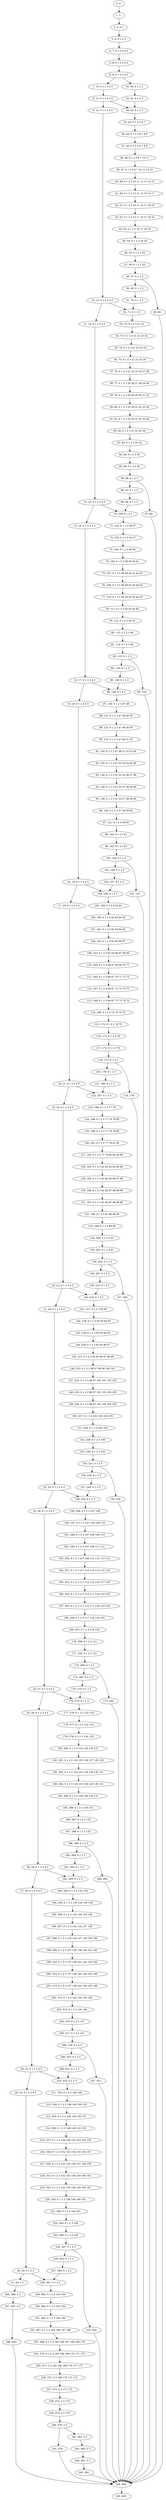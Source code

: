 digraph G {
0[label="0, 0: "];
1[label="1, 1: "];
2[label="2, 3: 0 1 "];
3[label="3, 4: 0 1 2 3 "];
4[label="4, 7: 0 1 2 3 4 5 "];
5[label="5, 8: 0 1 2 3 4 5 "];
6[label="6, 9: 0 1 2 3 4 5 "];
7[label="7, 10: 0 1 2 3 4 5 "];
8[label="8, 11: 0 1 2 3 4 5 "];
9[label="9, 12: 0 1 2 3 4 5 "];
10[label="10, 13: 0 1 2 3 4 5 "];
11[label="11, 14: 0 1 2 3 4 5 "];
12[label="12, 15: 0 1 2 3 4 5 "];
13[label="13, 16: 0 1 2 3 4 5 "];
14[label="14, 17: 0 1 2 3 4 5 "];
15[label="15, 18: 0 1 2 3 4 5 "];
16[label="16, 19: 0 1 2 3 4 5 "];
17[label="17, 20: 0 1 2 3 4 5 "];
18[label="18, 21: 0 1 2 3 4 5 "];
19[label="19, 22: 0 1 2 3 4 5 "];
20[label="20, 23: 0 1 2 3 4 5 "];
21[label="21, 24: 0 1 2 3 4 5 "];
22[label="22, 25: 0 1 2 3 4 5 "];
23[label="23, 26: 0 1 2 3 4 5 "];
24[label="24, 27: 0 1 2 3 4 5 "];
25[label="25, 28: 0 1 2 3 4 5 "];
26[label="26, 29: 0 1 2 3 4 5 "];
27[label="27, 30: 0 1 2 3 4 5 "];
28[label="28, 31: 0 1 2 3 4 5 "];
29[label="29, 32: 0 1 2 3 4 5 "];
30[label="30, 33: 0 1 2 3 "];
31[label="31, 34: 2 3 "];
32[label="32, 36: 0 1 2 3 "];
33[label="33, 41: 0 1 2 3 "];
34[label="34, 42: 0 1 2 3 "];
35[label="35, 43: 0 1 2 3 6 7 "];
36[label="36, 44: 0 1 2 3 6 7 8 9 "];
37[label="37, 45: 0 1 2 3 6 7 8 9 "];
38[label="38, 46: 0 1 2 3 6 7 10 11 "];
39[label="39, 47: 0 1 2 3 6 7 10 11 12 13 "];
40[label="40, 48: 0 1 2 3 10 11 12 13 14 15 "];
41[label="41, 49: 0 1 2 3 10 11 14 15 16 17 "];
42[label="42, 51: 0 1 2 3 10 11 16 17 18 19 "];
43[label="43, 52: 0 1 2 3 10 11 16 17 18 19 "];
44[label="44, 53: 0 1 2 3 16 17 18 19 "];
45[label="45, 54: 0 1 2 3 18 19 "];
46[label="46, 55: 0 1 2 3 20 "];
47[label="47, 56: 0 1 2 3 20 "];
48[label="48, 57: 0 1 2 3 "];
49[label="49, 60: "];
50[label="50, 62: 0 1 2 3 "];
51[label="51, 70: 0 1 2 3 "];
52[label="52, 71: 0 1 2 3 "];
53[label="53, 72: 0 1 2 3 21 22 "];
54[label="54, 73: 0 1 2 3 21 22 23 24 "];
55[label="55, 74: 0 1 2 3 21 22 23 24 "];
56[label="56, 75: 0 1 2 3 21 22 25 26 "];
57[label="57, 76: 0 1 2 3 21 22 25 26 27 28 "];
58[label="58, 77: 0 1 2 3 25 26 27 28 29 30 "];
59[label="59, 78: 0 1 2 3 25 26 29 30 31 32 "];
60[label="60, 80: 0 1 2 3 25 26 31 32 33 34 "];
61[label="61, 81: 0 1 2 3 25 26 31 32 33 34 "];
62[label="62, 82: 0 1 2 3 31 32 33 34 "];
63[label="63, 83: 0 1 2 3 33 34 "];
64[label="64, 84: 0 1 2 3 35 "];
65[label="65, 85: 0 1 2 3 35 "];
66[label="66, 86: 0 1 2 3 "];
67[label="67, 89: "];
68[label="68, 91: 0 1 2 3 "];
69[label="69, 99: 0 1 2 3 "];
70[label="70, 100: 0 1 2 3 "];
71[label="71, 102: 0 1 2 3 36 37 "];
72[label="72, 103: 0 1 2 3 36 37 "];
73[label="73, 104: 0 1 2 3 38 39 "];
74[label="74, 106: 0 1 2 3 38 39 40 41 "];
75[label="75, 107: 0 1 2 3 38 39 40 41 42 43 "];
76[label="76, 109: 0 1 2 3 38 39 42 43 44 45 "];
77[label="77, 110: 0 1 2 3 38 39 42 43 44 45 "];
78[label="78, 111: 0 1 2 3 42 43 44 45 "];
79[label="79, 112: 0 1 2 3 44 45 "];
80[label="80, 113: 0 1 2 3 46 "];
81[label="81, 114: 0 1 2 3 46 "];
82[label="82, 115: 0 1 2 3 "];
83[label="83, 118: "];
84[label="84, 120: 0 1 2 3 "];
85[label="85, 128: 0 1 2 3 "];
86[label="86, 129: 0 1 2 3 "];
87[label="87, 130: 0 1 2 3 47 48 "];
88[label="88, 131: 0 1 2 3 47 48 49 50 "];
89[label="89, 132: 0 1 2 3 47 48 49 50 "];
90[label="90, 133: 0 1 2 3 47 48 51 52 "];
91[label="91, 134: 0 1 2 3 47 48 51 52 53 54 "];
92[label="92, 135: 0 1 2 3 51 52 53 54 55 56 "];
93[label="93, 136: 0 1 2 3 51 52 55 56 57 58 "];
94[label="94, 138: 0 1 2 3 51 52 57 58 59 60 "];
95[label="95, 139: 0 1 2 3 51 52 57 58 59 60 "];
96[label="96, 140: 0 1 2 3 57 58 59 60 "];
97[label="97, 141: 0 1 2 3 59 60 "];
98[label="98, 142: 0 1 2 3 61 "];
99[label="99, 143: 0 1 2 3 61 "];
100[label="100, 144: 0 1 2 3 "];
101[label="101, 147: "];
102[label="102, 149: 0 1 2 3 "];
103[label="103, 157: 0 1 2 3 "];
104[label="104, 158: 0 1 2 3 "];
105[label="105, 159: 0 1 2 3 62 63 "];
106[label="106, 160: 0 1 2 3 62 63 64 65 "];
107[label="107, 161: 0 1 2 3 62 63 64 65 "];
108[label="108, 162: 0 1 2 3 62 63 66 67 "];
109[label="109, 163: 0 1 2 3 62 63 66 67 68 69 "];
110[label="110, 164: 0 1 2 3 66 67 68 69 70 71 "];
111[label="111, 165: 0 1 2 3 66 67 70 71 72 73 "];
112[label="112, 167: 0 1 2 3 66 67 72 73 74 75 "];
113[label="113, 168: 0 1 2 3 66 67 72 73 74 75 "];
114[label="114, 169: 0 1 2 3 72 73 74 75 "];
115[label="115, 170: 0 1 2 3 74 75 "];
116[label="116, 171: 0 1 2 3 76 "];
117[label="117, 172: 0 1 2 3 76 "];
118[label="118, 173: 0 1 2 3 "];
119[label="119, 176: "];
120[label="120, 178: 0 1 2 3 "];
121[label="121, 186: 0 1 2 3 "];
122[label="122, 187: 0 1 2 3 "];
123[label="123, 188: 0 1 2 3 77 78 "];
124[label="124, 189: 0 1 2 3 77 78 79 80 "];
125[label="125, 190: 0 1 2 3 77 78 79 80 "];
126[label="126, 191: 0 1 2 3 77 78 81 82 "];
127[label="127, 192: 0 1 2 3 77 78 81 82 83 84 "];
128[label="128, 193: 0 1 2 3 81 82 83 84 85 86 "];
129[label="129, 194: 0 1 2 3 81 82 85 86 87 88 "];
130[label="130, 196: 0 1 2 3 81 82 87 88 89 90 "];
131[label="131, 197: 0 1 2 3 81 82 87 88 89 90 "];
132[label="132, 198: 0 1 2 3 87 88 89 90 "];
133[label="133, 199: 0 1 2 3 89 90 "];
134[label="134, 200: 0 1 2 3 91 "];
135[label="135, 201: 0 1 2 3 91 "];
136[label="136, 202: 0 1 2 3 "];
137[label="137, 205: "];
138[label="138, 207: 0 1 2 3 "];
139[label="139, 215: 0 1 2 3 "];
140[label="140, 216: 0 1 2 3 "];
141[label="141, 217: 0 1 2 3 92 93 "];
142[label="142, 218: 0 1 2 3 92 93 94 95 "];
143[label="143, 219: 0 1 2 3 92 93 94 95 "];
144[label="144, 220: 0 1 2 3 92 93 96 97 "];
145[label="145, 221: 0 1 2 3 92 93 96 97 98 99 "];
146[label="146, 222: 0 1 2 3 96 97 98 99 100 101 "];
147[label="147, 223: 0 1 2 3 96 97 100 101 102 103 "];
148[label="148, 225: 0 1 2 3 96 97 102 103 104 105 "];
149[label="149, 226: 0 1 2 3 96 97 102 103 104 105 "];
150[label="150, 227: 0 1 2 3 102 103 104 105 "];
151[label="151, 228: 0 1 2 3 104 105 "];
152[label="152, 229: 0 1 2 3 106 "];
153[label="153, 230: 0 1 2 3 106 "];
154[label="154, 231: 0 1 2 3 "];
155[label="155, 234: "];
156[label="156, 236: 0 1 2 3 "];
157[label="157, 244: 0 1 2 3 "];
158[label="158, 245: 0 1 2 3 "];
159[label="159, 246: 0 1 2 3 107 108 "];
160[label="160, 247: 0 1 2 3 107 108 109 110 "];
161[label="161, 248: 0 1 2 3 107 108 109 110 "];
162[label="162, 249: 0 1 2 3 107 108 111 112 "];
163[label="163, 250: 0 1 2 3 107 108 111 112 113 114 "];
164[label="164, 251: 0 1 2 3 111 112 113 114 115 116 "];
165[label="165, 252: 0 1 2 3 111 112 115 116 117 118 "];
166[label="166, 254: 0 1 2 3 111 112 117 118 119 120 "];
167[label="167, 255: 0 1 2 3 111 112 117 118 119 120 "];
168[label="168, 256: 0 1 2 3 117 118 119 120 "];
169[label="169, 257: 0 1 2 3 119 120 "];
170[label="170, 258: 0 1 2 3 121 "];
171[label="171, 259: 0 1 2 3 121 "];
172[label="172, 260: 0 1 2 3 "];
173[label="173, 263: "];
174[label="174, 265: 0 1 2 3 "];
175[label="175, 273: 0 1 2 3 "];
176[label="176, 274: 0 1 2 3 "];
177[label="177, 276: 0 1 2 3 122 123 "];
178[label="178, 277: 0 1 2 3 122 123 "];
179[label="179, 278: 0 1 2 3 124 125 "];
180[label="180, 280: 0 1 2 3 124 125 126 127 "];
181[label="181, 281: 0 1 2 3 124 125 126 127 128 129 "];
182[label="182, 283: 0 1 2 3 124 125 128 129 130 131 "];
183[label="183, 284: 0 1 2 3 124 125 128 129 130 131 "];
184[label="184, 285: 0 1 2 3 128 129 130 131 "];
185[label="185, 286: 0 1 2 3 130 131 "];
186[label="186, 287: 0 1 2 3 132 "];
187[label="187, 288: 0 1 2 3 132 "];
188[label="188, 289: 0 1 2 3 "];
189[label="189, 292: "];
190[label="190, 294: 0 1 2 3 "];
191[label="191, 302: 0 1 2 3 "];
192[label="192, 303: 0 1 2 3 "];
193[label="193, 304: 0 1 2 3 133 134 "];
194[label="194, 305: 0 1 2 3 133 134 135 136 "];
195[label="195, 306: 0 1 2 3 133 134 135 136 "];
196[label="196, 307: 0 1 2 3 133 134 137 138 "];
197[label="197, 308: 0 1 2 3 133 134 137 138 139 140 "];
198[label="198, 309: 0 1 2 3 137 138 139 140 141 142 "];
199[label="199, 310: 0 1 2 3 137 138 141 142 143 144 "];
200[label="200, 312: 0 1 2 3 137 138 143 144 145 146 "];
201[label="201, 313: 0 1 2 3 137 138 143 144 145 146 "];
202[label="202, 314: 0 1 2 3 143 144 145 146 "];
203[label="203, 315: 0 1 2 3 145 146 "];
204[label="204, 316: 0 1 2 3 147 "];
205[label="205, 317: 0 1 2 3 147 "];
206[label="206, 318: 0 1 2 3 "];
207[label="207, 321: "];
208[label="208, 323: 0 1 2 3 "];
209[label="209, 331: 0 1 2 3 "];
210[label="210, 332: 0 1 2 3 "];
211[label="211, 333: 0 1 2 3 148 149 "];
212[label="212, 334: 0 1 2 3 148 149 150 151 "];
213[label="213, 335: 0 1 2 3 148 149 150 151 "];
214[label="214, 336: 0 1 2 3 148 149 152 153 "];
215[label="215, 337: 0 1 2 3 148 149 152 153 154 155 "];
216[label="216, 338: 0 1 2 3 152 153 154 155 156 157 "];
217[label="217, 339: 0 1 2 3 152 153 156 157 158 159 "];
218[label="218, 341: 0 1 2 3 152 153 158 159 160 161 "];
219[label="219, 342: 0 1 2 3 152 153 158 159 160 161 "];
220[label="220, 343: 0 1 2 3 158 159 160 161 "];
221[label="221, 344: 0 1 2 3 160 161 "];
222[label="222, 345: 0 1 2 3 162 "];
223[label="223, 346: 0 1 2 3 162 "];
224[label="224, 347: 0 1 2 3 "];
225[label="225, 350: "];
226[label="226, 352: 0 1 2 3 "];
227[label="227, 360: 0 1 2 3 "];
228[label="228, 361: 0 1 2 3 "];
229[label="229, 363: 0 1 2 3 163 164 "];
230[label="230, 364: 0 1 2 3 163 164 "];
231[label="231, 365: 0 1 2 3 165 166 "];
232[label="232, 367: 0 1 2 3 165 166 167 168 "];
233[label="233, 368: 0 1 2 3 165 166 167 168 169 170 "];
234[label="234, 370: 0 1 2 3 165 166 169 170 171 172 "];
235[label="235, 371: 2 3 165 166 169 170 171 172 "];
236[label="236, 372: 2 3 169 170 171 172 "];
237[label="237, 373: 2 3 171 172 "];
238[label="238, 374: 2 3 173 "];
239[label="239, 375: 2 3 173 "];
240[label="240, 376: 2 3 "];
241[label="241, 379: "];
242[label="242, 381: 2 3 "];
243[label="243, 385: 2 3 "];
244[label="244, 391: 2 3 "];
245[label="245, 392: "];
246[label="246, 396: 2 3 "];
247[label="247, 402: 2 3 "];
248[label="248, 403: "];
249[label="249, 404: "];
250[label="250, 405: "];
0->1 ;
1->2 ;
2->3 ;
3->4 ;
4->5 ;
5->6 ;
6->7 ;
6->32 ;
7->8 ;
8->9 ;
8->34 ;
9->10 ;
10->11 ;
10->52 ;
11->12 ;
12->13 ;
12->70 ;
13->14 ;
14->15 ;
14->86 ;
15->16 ;
16->17 ;
16->104 ;
17->18 ;
18->19 ;
18->122 ;
19->20 ;
20->21 ;
20->140 ;
21->22 ;
22->23 ;
22->158 ;
23->24 ;
24->25 ;
24->176 ;
25->26 ;
26->27 ;
26->192 ;
27->28 ;
28->29 ;
28->210 ;
29->30 ;
30->31 ;
30->228 ;
31->246 ;
32->33 ;
33->34 ;
34->35 ;
35->36 ;
36->37 ;
37->38 ;
38->39 ;
39->40 ;
40->41 ;
41->42 ;
42->43 ;
43->44 ;
44->45 ;
45->46 ;
46->47 ;
47->48 ;
48->49 ;
48->50 ;
49->249 ;
50->51 ;
51->52 ;
52->53 ;
53->54 ;
54->55 ;
55->56 ;
56->57 ;
57->58 ;
58->59 ;
59->60 ;
60->61 ;
61->62 ;
62->63 ;
63->64 ;
64->65 ;
65->66 ;
66->67 ;
66->68 ;
67->249 ;
68->69 ;
69->70 ;
70->71 ;
71->72 ;
72->73 ;
73->74 ;
74->75 ;
75->76 ;
76->77 ;
77->78 ;
78->79 ;
79->80 ;
80->81 ;
81->82 ;
82->83 ;
82->84 ;
83->249 ;
84->85 ;
85->86 ;
86->87 ;
87->88 ;
88->89 ;
89->90 ;
90->91 ;
91->92 ;
92->93 ;
93->94 ;
94->95 ;
95->96 ;
96->97 ;
97->98 ;
98->99 ;
99->100 ;
100->101 ;
100->102 ;
101->249 ;
102->103 ;
103->104 ;
104->105 ;
105->106 ;
106->107 ;
107->108 ;
108->109 ;
109->110 ;
110->111 ;
111->112 ;
112->113 ;
113->114 ;
114->115 ;
115->116 ;
116->117 ;
117->118 ;
118->119 ;
118->120 ;
119->249 ;
120->121 ;
121->122 ;
122->123 ;
123->124 ;
124->125 ;
125->126 ;
126->127 ;
127->128 ;
128->129 ;
129->130 ;
130->131 ;
131->132 ;
132->133 ;
133->134 ;
134->135 ;
135->136 ;
136->137 ;
136->138 ;
137->249 ;
138->139 ;
139->140 ;
140->141 ;
141->142 ;
142->143 ;
143->144 ;
144->145 ;
145->146 ;
146->147 ;
147->148 ;
148->149 ;
149->150 ;
150->151 ;
151->152 ;
152->153 ;
153->154 ;
154->155 ;
154->156 ;
155->249 ;
156->157 ;
157->158 ;
158->159 ;
159->160 ;
160->161 ;
161->162 ;
162->163 ;
163->164 ;
164->165 ;
165->166 ;
166->167 ;
167->168 ;
168->169 ;
169->170 ;
170->171 ;
171->172 ;
172->173 ;
172->174 ;
173->249 ;
174->175 ;
175->176 ;
176->177 ;
177->178 ;
178->179 ;
179->180 ;
180->181 ;
181->182 ;
182->183 ;
183->184 ;
184->185 ;
185->186 ;
186->187 ;
187->188 ;
188->189 ;
188->190 ;
189->249 ;
190->191 ;
191->192 ;
192->193 ;
193->194 ;
194->195 ;
195->196 ;
196->197 ;
197->198 ;
198->199 ;
199->200 ;
200->201 ;
201->202 ;
202->203 ;
203->204 ;
204->205 ;
205->206 ;
206->207 ;
206->208 ;
207->249 ;
208->209 ;
209->210 ;
210->211 ;
211->212 ;
212->213 ;
213->214 ;
214->215 ;
215->216 ;
216->217 ;
217->218 ;
218->219 ;
219->220 ;
220->221 ;
221->222 ;
222->223 ;
223->224 ;
224->225 ;
224->226 ;
225->249 ;
226->227 ;
227->228 ;
228->229 ;
229->230 ;
230->231 ;
231->232 ;
232->233 ;
233->234 ;
234->235 ;
235->236 ;
236->237 ;
237->238 ;
238->239 ;
239->240 ;
240->241 ;
240->242 ;
241->249 ;
242->243 ;
243->244 ;
244->245 ;
245->249 ;
246->247 ;
247->248 ;
248->249 ;
249->250 ;
}

